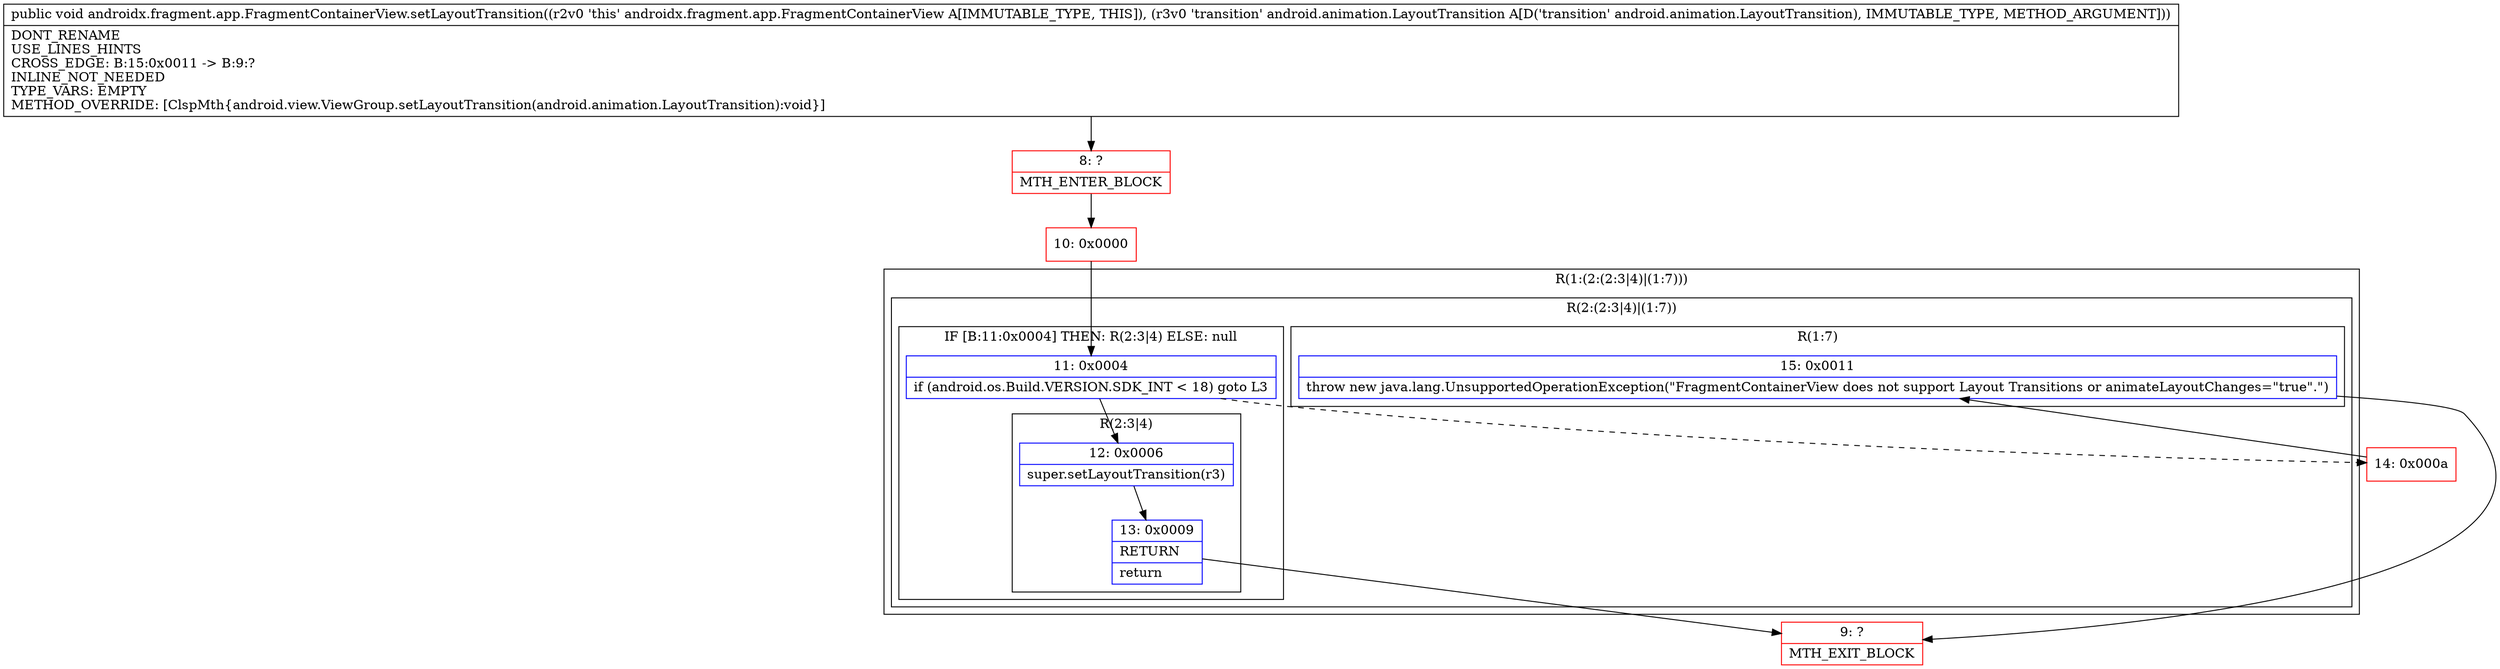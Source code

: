 digraph "CFG forandroidx.fragment.app.FragmentContainerView.setLayoutTransition(Landroid\/animation\/LayoutTransition;)V" {
subgraph cluster_Region_2087016570 {
label = "R(1:(2:(2:3|4)|(1:7)))";
node [shape=record,color=blue];
subgraph cluster_Region_1980732913 {
label = "R(2:(2:3|4)|(1:7))";
node [shape=record,color=blue];
subgraph cluster_IfRegion_1138038951 {
label = "IF [B:11:0x0004] THEN: R(2:3|4) ELSE: null";
node [shape=record,color=blue];
Node_11 [shape=record,label="{11\:\ 0x0004|if (android.os.Build.VERSION.SDK_INT \< 18) goto L3\l}"];
subgraph cluster_Region_352510761 {
label = "R(2:3|4)";
node [shape=record,color=blue];
Node_12 [shape=record,label="{12\:\ 0x0006|super.setLayoutTransition(r3)\l}"];
Node_13 [shape=record,label="{13\:\ 0x0009|RETURN\l|return\l}"];
}
}
subgraph cluster_Region_1131597691 {
label = "R(1:7)";
node [shape=record,color=blue];
Node_15 [shape=record,label="{15\:\ 0x0011|throw new java.lang.UnsupportedOperationException(\"FragmentContainerView does not support Layout Transitions or animateLayoutChanges=\"true\".\")\l}"];
}
}
}
Node_8 [shape=record,color=red,label="{8\:\ ?|MTH_ENTER_BLOCK\l}"];
Node_10 [shape=record,color=red,label="{10\:\ 0x0000}"];
Node_9 [shape=record,color=red,label="{9\:\ ?|MTH_EXIT_BLOCK\l}"];
Node_14 [shape=record,color=red,label="{14\:\ 0x000a}"];
MethodNode[shape=record,label="{public void androidx.fragment.app.FragmentContainerView.setLayoutTransition((r2v0 'this' androidx.fragment.app.FragmentContainerView A[IMMUTABLE_TYPE, THIS]), (r3v0 'transition' android.animation.LayoutTransition A[D('transition' android.animation.LayoutTransition), IMMUTABLE_TYPE, METHOD_ARGUMENT]))  | DONT_RENAME\lUSE_LINES_HINTS\lCROSS_EDGE: B:15:0x0011 \-\> B:9:?\lINLINE_NOT_NEEDED\lTYPE_VARS: EMPTY\lMETHOD_OVERRIDE: [ClspMth\{android.view.ViewGroup.setLayoutTransition(android.animation.LayoutTransition):void\}]\l}"];
MethodNode -> Node_8;Node_11 -> Node_12;
Node_11 -> Node_14[style=dashed];
Node_12 -> Node_13;
Node_13 -> Node_9;
Node_15 -> Node_9;
Node_8 -> Node_10;
Node_10 -> Node_11;
Node_14 -> Node_15;
}


